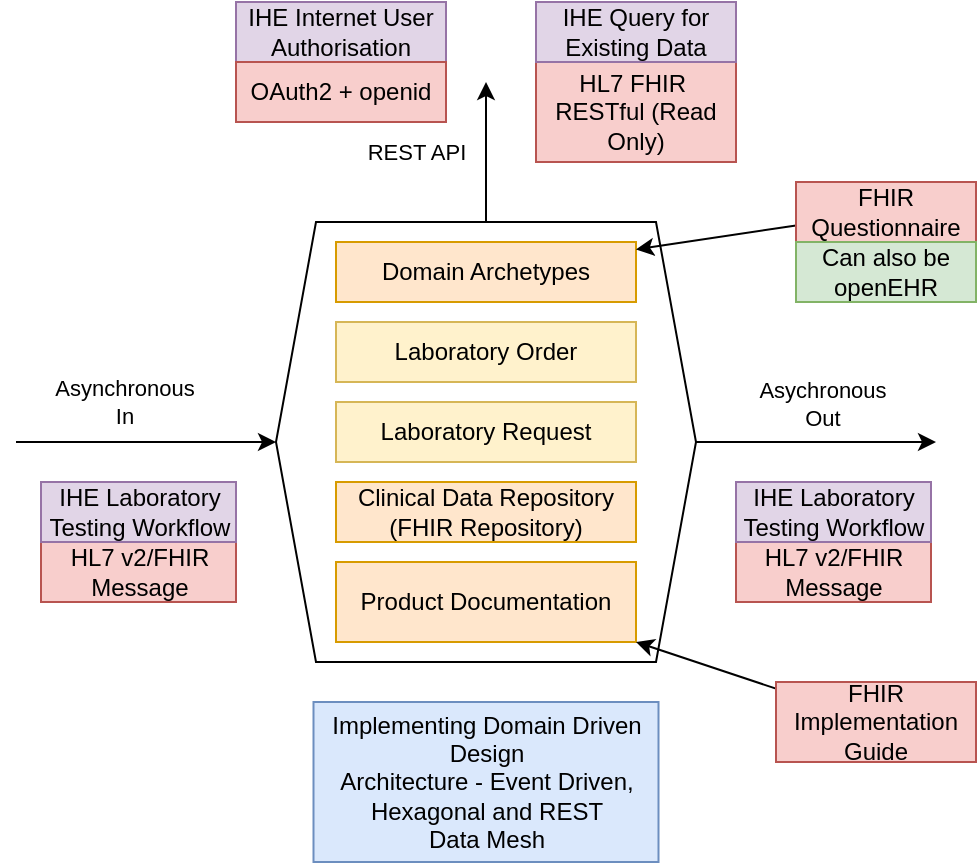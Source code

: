 <mxfile version="27.0.6">
  <diagram name="Page-1" id="wcHyACxHOFpinUpdBego">
    <mxGraphModel grid="1" page="1" gridSize="10" guides="1" tooltips="1" connect="1" arrows="1" fold="1" pageScale="1" pageWidth="827" pageHeight="1169" math="0" shadow="0">
      <root>
        <mxCell id="0" />
        <mxCell id="1" parent="0" />
        <mxCell id="K14taMtusspFnMkYQwNe-9" value="" style="shape=hexagon;perimeter=hexagonPerimeter2;whiteSpace=wrap;html=1;fixedSize=1;" vertex="1" parent="1">
          <mxGeometry x="140" y="130" width="210" height="220" as="geometry" />
        </mxCell>
        <mxCell id="K14taMtusspFnMkYQwNe-10" value="" style="endArrow=classic;html=1;rounded=0;" edge="1" parent="1" target="K14taMtusspFnMkYQwNe-9">
          <mxGeometry width="50" height="50" relative="1" as="geometry">
            <mxPoint x="10" y="240" as="sourcePoint" />
            <mxPoint x="870" y="350" as="targetPoint" />
          </mxGeometry>
        </mxCell>
        <mxCell id="K14taMtusspFnMkYQwNe-11" value="Asynchronous&lt;br&gt;In" style="edgeLabel;html=1;align=center;verticalAlign=middle;resizable=0;points=[];" vertex="1" connectable="0" parent="K14taMtusspFnMkYQwNe-10">
          <mxGeometry x="-0.167" y="1" relative="1" as="geometry">
            <mxPoint y="-19" as="offset" />
          </mxGeometry>
        </mxCell>
        <mxCell id="K14taMtusspFnMkYQwNe-12" value="" style="endArrow=classic;html=1;rounded=0;exitX=1;exitY=0.5;exitDx=0;exitDy=0;" edge="1" parent="1" source="K14taMtusspFnMkYQwNe-9">
          <mxGeometry width="50" height="50" relative="1" as="geometry">
            <mxPoint x="640" y="239.5" as="sourcePoint" />
            <mxPoint x="470" y="240" as="targetPoint" />
          </mxGeometry>
        </mxCell>
        <mxCell id="K14taMtusspFnMkYQwNe-13" value="Asychronous&lt;br&gt;Out" style="edgeLabel;html=1;align=center;verticalAlign=middle;resizable=0;points=[];" vertex="1" connectable="0" parent="K14taMtusspFnMkYQwNe-12">
          <mxGeometry x="0.133" y="-1" relative="1" as="geometry">
            <mxPoint x="-5" y="-20" as="offset" />
          </mxGeometry>
        </mxCell>
        <mxCell id="K14taMtusspFnMkYQwNe-14" value="HL7 v2/FHIR Message" style="text;html=1;align=center;verticalAlign=middle;whiteSpace=wrap;rounded=0;fillColor=#f8cecc;strokeColor=#b85450;" vertex="1" parent="1">
          <mxGeometry x="22.5" y="290" width="97.5" height="30" as="geometry" />
        </mxCell>
        <mxCell id="74DPA8lKF1p3KtrzpaVb-3" value="Implementing Domain Driven Design&lt;br&gt;Architecture - Event Driven, Hexagonal&amp;nbsp;&lt;span style=&quot;background-color: transparent; color: light-dark(rgb(0, 0, 0), rgb(255, 255, 255));&quot;&gt;and REST&lt;br&gt;Data Mesh&lt;/span&gt;" style="text;html=1;align=center;verticalAlign=middle;whiteSpace=wrap;rounded=0;fillColor=#dae8fc;strokeColor=#6c8ebf;" vertex="1" parent="1">
          <mxGeometry x="158.75" y="370" width="172.5" height="80" as="geometry" />
        </mxCell>
        <mxCell id="74DPA8lKF1p3KtrzpaVb-6" value="" style="endArrow=classic;html=1;rounded=0;exitX=0.5;exitY=0;exitDx=0;exitDy=0;" edge="1" parent="1" source="K14taMtusspFnMkYQwNe-9">
          <mxGeometry width="50" height="50" relative="1" as="geometry">
            <mxPoint x="650" y="249.5" as="sourcePoint" />
            <mxPoint x="245" y="60" as="targetPoint" />
          </mxGeometry>
        </mxCell>
        <mxCell id="74DPA8lKF1p3KtrzpaVb-9" value="REST API" style="edgeLabel;html=1;align=center;verticalAlign=middle;resizable=0;points=[];" connectable="0" vertex="1" parent="74DPA8lKF1p3KtrzpaVb-6">
          <mxGeometry x="-0.089" y="2" relative="1" as="geometry">
            <mxPoint x="-33" y="-3" as="offset" />
          </mxGeometry>
        </mxCell>
        <mxCell id="74DPA8lKF1p3KtrzpaVb-10" value="HL7 FHIR&amp;nbsp;&lt;br&gt;RESTful (Read Only)" style="text;html=1;align=center;verticalAlign=middle;whiteSpace=wrap;rounded=0;fillColor=#f8cecc;strokeColor=#b85450;" vertex="1" parent="1">
          <mxGeometry x="270" y="50" width="100" height="50" as="geometry" />
        </mxCell>
        <mxCell id="74DPA8lKF1p3KtrzpaVb-11" value="IHE Laboratory Testing Workflow" style="text;html=1;align=center;verticalAlign=middle;whiteSpace=wrap;rounded=0;fillColor=#e1d5e7;strokeColor=#9673a6;" vertex="1" parent="1">
          <mxGeometry x="22.5" y="260" width="97.5" height="30" as="geometry" />
        </mxCell>
        <mxCell id="74DPA8lKF1p3KtrzpaVb-12" value="IHE Query for Existing Data" style="text;html=1;align=center;verticalAlign=middle;whiteSpace=wrap;rounded=0;fillColor=#e1d5e7;strokeColor=#9673a6;" vertex="1" parent="1">
          <mxGeometry x="270" y="20" width="100" height="30" as="geometry" />
        </mxCell>
        <mxCell id="74DPA8lKF1p3KtrzpaVb-13" value="IHE Internet User Authorisation" style="text;html=1;align=center;verticalAlign=middle;whiteSpace=wrap;rounded=0;fillColor=#e1d5e7;strokeColor=#9673a6;" vertex="1" parent="1">
          <mxGeometry x="120" y="20" width="105" height="30" as="geometry" />
        </mxCell>
        <mxCell id="74DPA8lKF1p3KtrzpaVb-15" value="Domain Archetypes" style="rounded=0;whiteSpace=wrap;html=1;fillColor=#ffe6cc;strokeColor=#d79b00;" vertex="1" parent="1">
          <mxGeometry x="170" y="140" width="150" height="30" as="geometry" />
        </mxCell>
        <mxCell id="74DPA8lKF1p3KtrzpaVb-16" value="Laboratory Order" style="rounded=0;whiteSpace=wrap;html=1;fillColor=#fff2cc;strokeColor=#d6b656;" vertex="1" parent="1">
          <mxGeometry x="170" y="180" width="150" height="30" as="geometry" />
        </mxCell>
        <mxCell id="74DPA8lKF1p3KtrzpaVb-17" value="Laboratory Request" style="rounded=0;whiteSpace=wrap;html=1;fillColor=#fff2cc;strokeColor=#d6b656;" vertex="1" parent="1">
          <mxGeometry x="170" y="220" width="150" height="30" as="geometry" />
        </mxCell>
        <mxCell id="74DPA8lKF1p3KtrzpaVb-18" value="Clinical Data Repository&lt;br&gt;(FHIR Repository)" style="rounded=0;whiteSpace=wrap;html=1;fillColor=#ffe6cc;strokeColor=#d79b00;" vertex="1" parent="1">
          <mxGeometry x="170" y="260" width="150" height="30" as="geometry" />
        </mxCell>
        <mxCell id="74DPA8lKF1p3KtrzpaVb-22" style="rounded=0;orthogonalLoop=1;jettySize=auto;html=1;" edge="1" parent="1" source="74DPA8lKF1p3KtrzpaVb-21" target="74DPA8lKF1p3KtrzpaVb-15">
          <mxGeometry relative="1" as="geometry" />
        </mxCell>
        <mxCell id="74DPA8lKF1p3KtrzpaVb-21" value="FHIR Questionnaire" style="text;html=1;align=center;verticalAlign=middle;whiteSpace=wrap;rounded=0;fillColor=#f8cecc;strokeColor=#b85450;" vertex="1" parent="1">
          <mxGeometry x="400" y="110" width="90" height="30" as="geometry" />
        </mxCell>
        <mxCell id="74DPA8lKF1p3KtrzpaVb-23" value="Product Documentation" style="rounded=0;whiteSpace=wrap;html=1;fillColor=#ffe6cc;strokeColor=#d79b00;" vertex="1" parent="1">
          <mxGeometry x="170" y="300" width="150" height="40" as="geometry" />
        </mxCell>
        <mxCell id="ZNk59exNOhM8uQ4xU25M-1" value="HL7 v2/FHIR Message" style="text;html=1;align=center;verticalAlign=middle;whiteSpace=wrap;rounded=0;fillColor=#f8cecc;strokeColor=#b85450;" vertex="1" parent="1">
          <mxGeometry x="370" y="290" width="97.5" height="30" as="geometry" />
        </mxCell>
        <mxCell id="ZNk59exNOhM8uQ4xU25M-2" value="IHE Laboratory Testing Workflow" style="text;html=1;align=center;verticalAlign=middle;whiteSpace=wrap;rounded=0;fillColor=#e1d5e7;strokeColor=#9673a6;" vertex="1" parent="1">
          <mxGeometry x="370" y="260" width="97.5" height="30" as="geometry" />
        </mxCell>
        <mxCell id="ZNk59exNOhM8uQ4xU25M-5" value="OAuth2 + openid" style="text;html=1;align=center;verticalAlign=middle;whiteSpace=wrap;rounded=0;fillColor=#f8cecc;strokeColor=#b85450;" vertex="1" parent="1">
          <mxGeometry x="120" y="50" width="105" height="30" as="geometry" />
        </mxCell>
        <mxCell id="ZNk59exNOhM8uQ4xU25M-7" style="rounded=0;orthogonalLoop=1;jettySize=auto;html=1;entryX=1;entryY=1;entryDx=0;entryDy=0;" edge="1" parent="1" source="ZNk59exNOhM8uQ4xU25M-6" target="74DPA8lKF1p3KtrzpaVb-23">
          <mxGeometry relative="1" as="geometry" />
        </mxCell>
        <mxCell id="ZNk59exNOhM8uQ4xU25M-6" value="FHIR Implementation Guide" style="text;html=1;align=center;verticalAlign=middle;whiteSpace=wrap;rounded=0;fillColor=#f8cecc;strokeColor=#b85450;" vertex="1" parent="1">
          <mxGeometry x="390" y="360" width="100" height="40" as="geometry" />
        </mxCell>
        <mxCell id="ZNk59exNOhM8uQ4xU25M-8" value="Can also be openEHR" style="text;html=1;align=center;verticalAlign=middle;whiteSpace=wrap;rounded=0;fillColor=#d5e8d4;strokeColor=#82b366;" vertex="1" parent="1">
          <mxGeometry x="400" y="140" width="90" height="30" as="geometry" />
        </mxCell>
      </root>
    </mxGraphModel>
  </diagram>
</mxfile>
